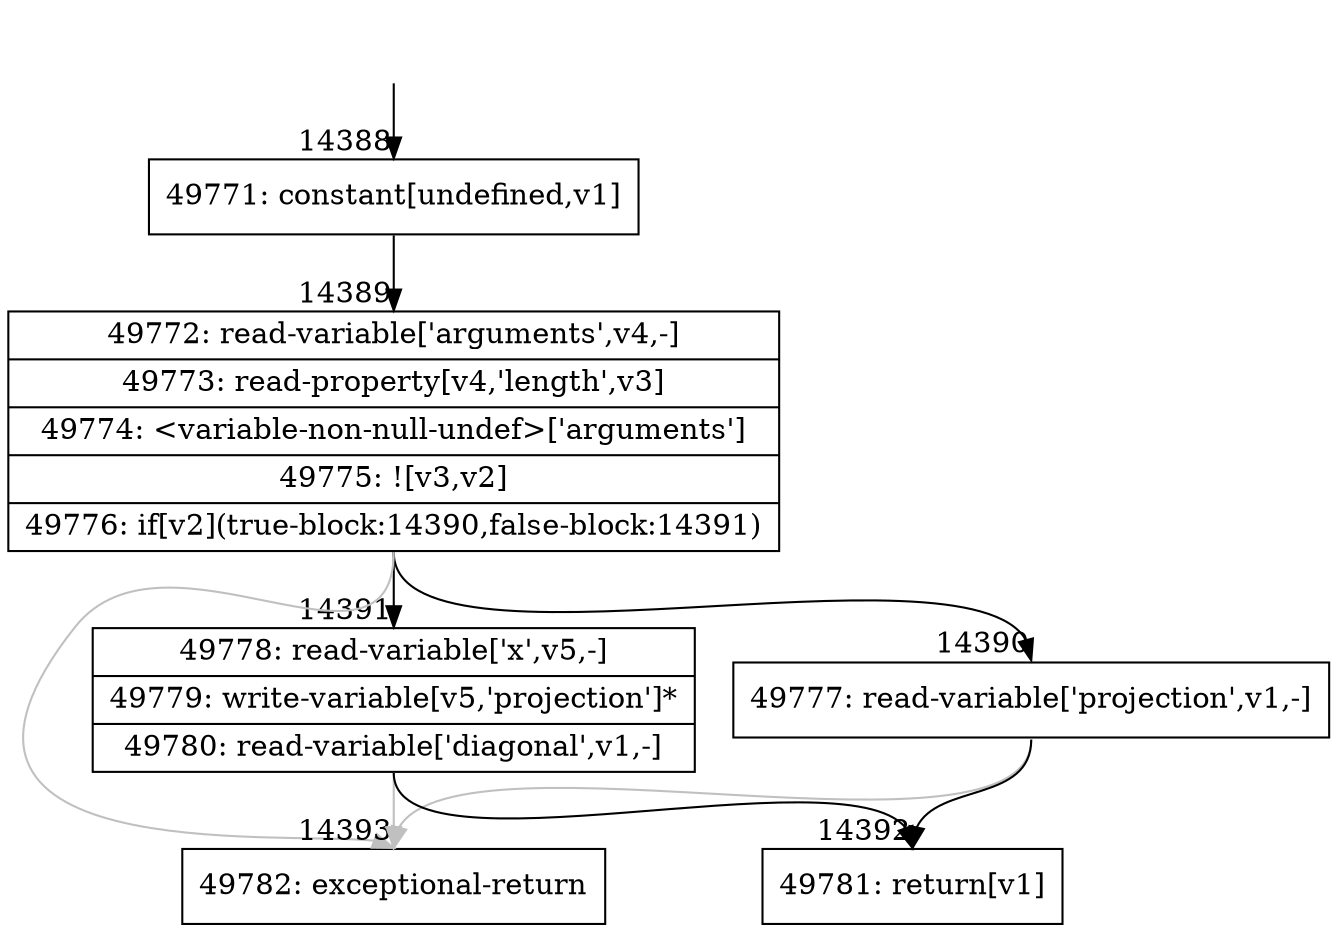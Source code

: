 digraph {
rankdir="TD"
BB_entry1332[shape=none,label=""];
BB_entry1332 -> BB14388 [tailport=s, headport=n, headlabel="    14388"]
BB14388 [shape=record label="{49771: constant[undefined,v1]}" ] 
BB14388 -> BB14389 [tailport=s, headport=n, headlabel="      14389"]
BB14389 [shape=record label="{49772: read-variable['arguments',v4,-]|49773: read-property[v4,'length',v3]|49774: \<variable-non-null-undef\>['arguments']|49775: ![v3,v2]|49776: if[v2](true-block:14390,false-block:14391)}" ] 
BB14389 -> BB14390 [tailport=s, headport=n, headlabel="      14390"]
BB14389 -> BB14391 [tailport=s, headport=n, headlabel="      14391"]
BB14389 -> BB14393 [tailport=s, headport=n, color=gray, headlabel="      14393"]
BB14390 [shape=record label="{49777: read-variable['projection',v1,-]}" ] 
BB14390 -> BB14392 [tailport=s, headport=n, headlabel="      14392"]
BB14390 -> BB14393 [tailport=s, headport=n, color=gray]
BB14391 [shape=record label="{49778: read-variable['x',v5,-]|49779: write-variable[v5,'projection']*|49780: read-variable['diagonal',v1,-]}" ] 
BB14391 -> BB14392 [tailport=s, headport=n]
BB14391 -> BB14393 [tailport=s, headport=n, color=gray]
BB14392 [shape=record label="{49781: return[v1]}" ] 
BB14393 [shape=record label="{49782: exceptional-return}" ] 
//#$~ 8520
}

